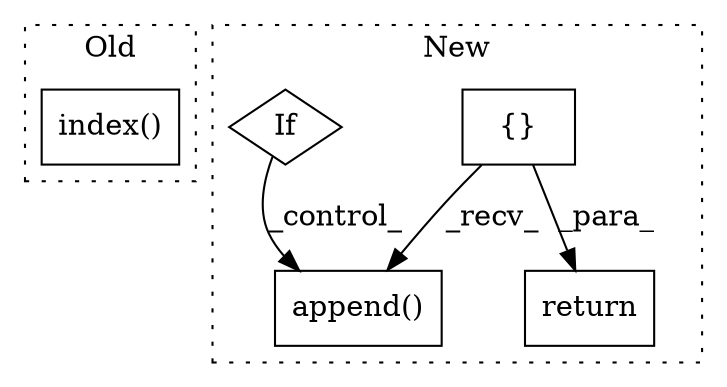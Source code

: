 digraph G {
subgraph cluster0 {
1 [label="index()" a="75" s="3195,3232" l="24,1" shape="box"];
label = "Old";
style="dotted";
}
subgraph cluster1 {
2 [label="append()" a="75" s="4442,4481" l="12,1" shape="box"];
3 [label="{}" a="59" s="4000,4000" l="2,1" shape="box"];
4 [label="If" a="96" s="4335" l="3" shape="diamond"];
5 [label="return" a="93" s="4925" l="7" shape="box"];
label = "New";
style="dotted";
}
3 -> 2 [label="_recv_"];
3 -> 5 [label="_para_"];
4 -> 2 [label="_control_"];
}